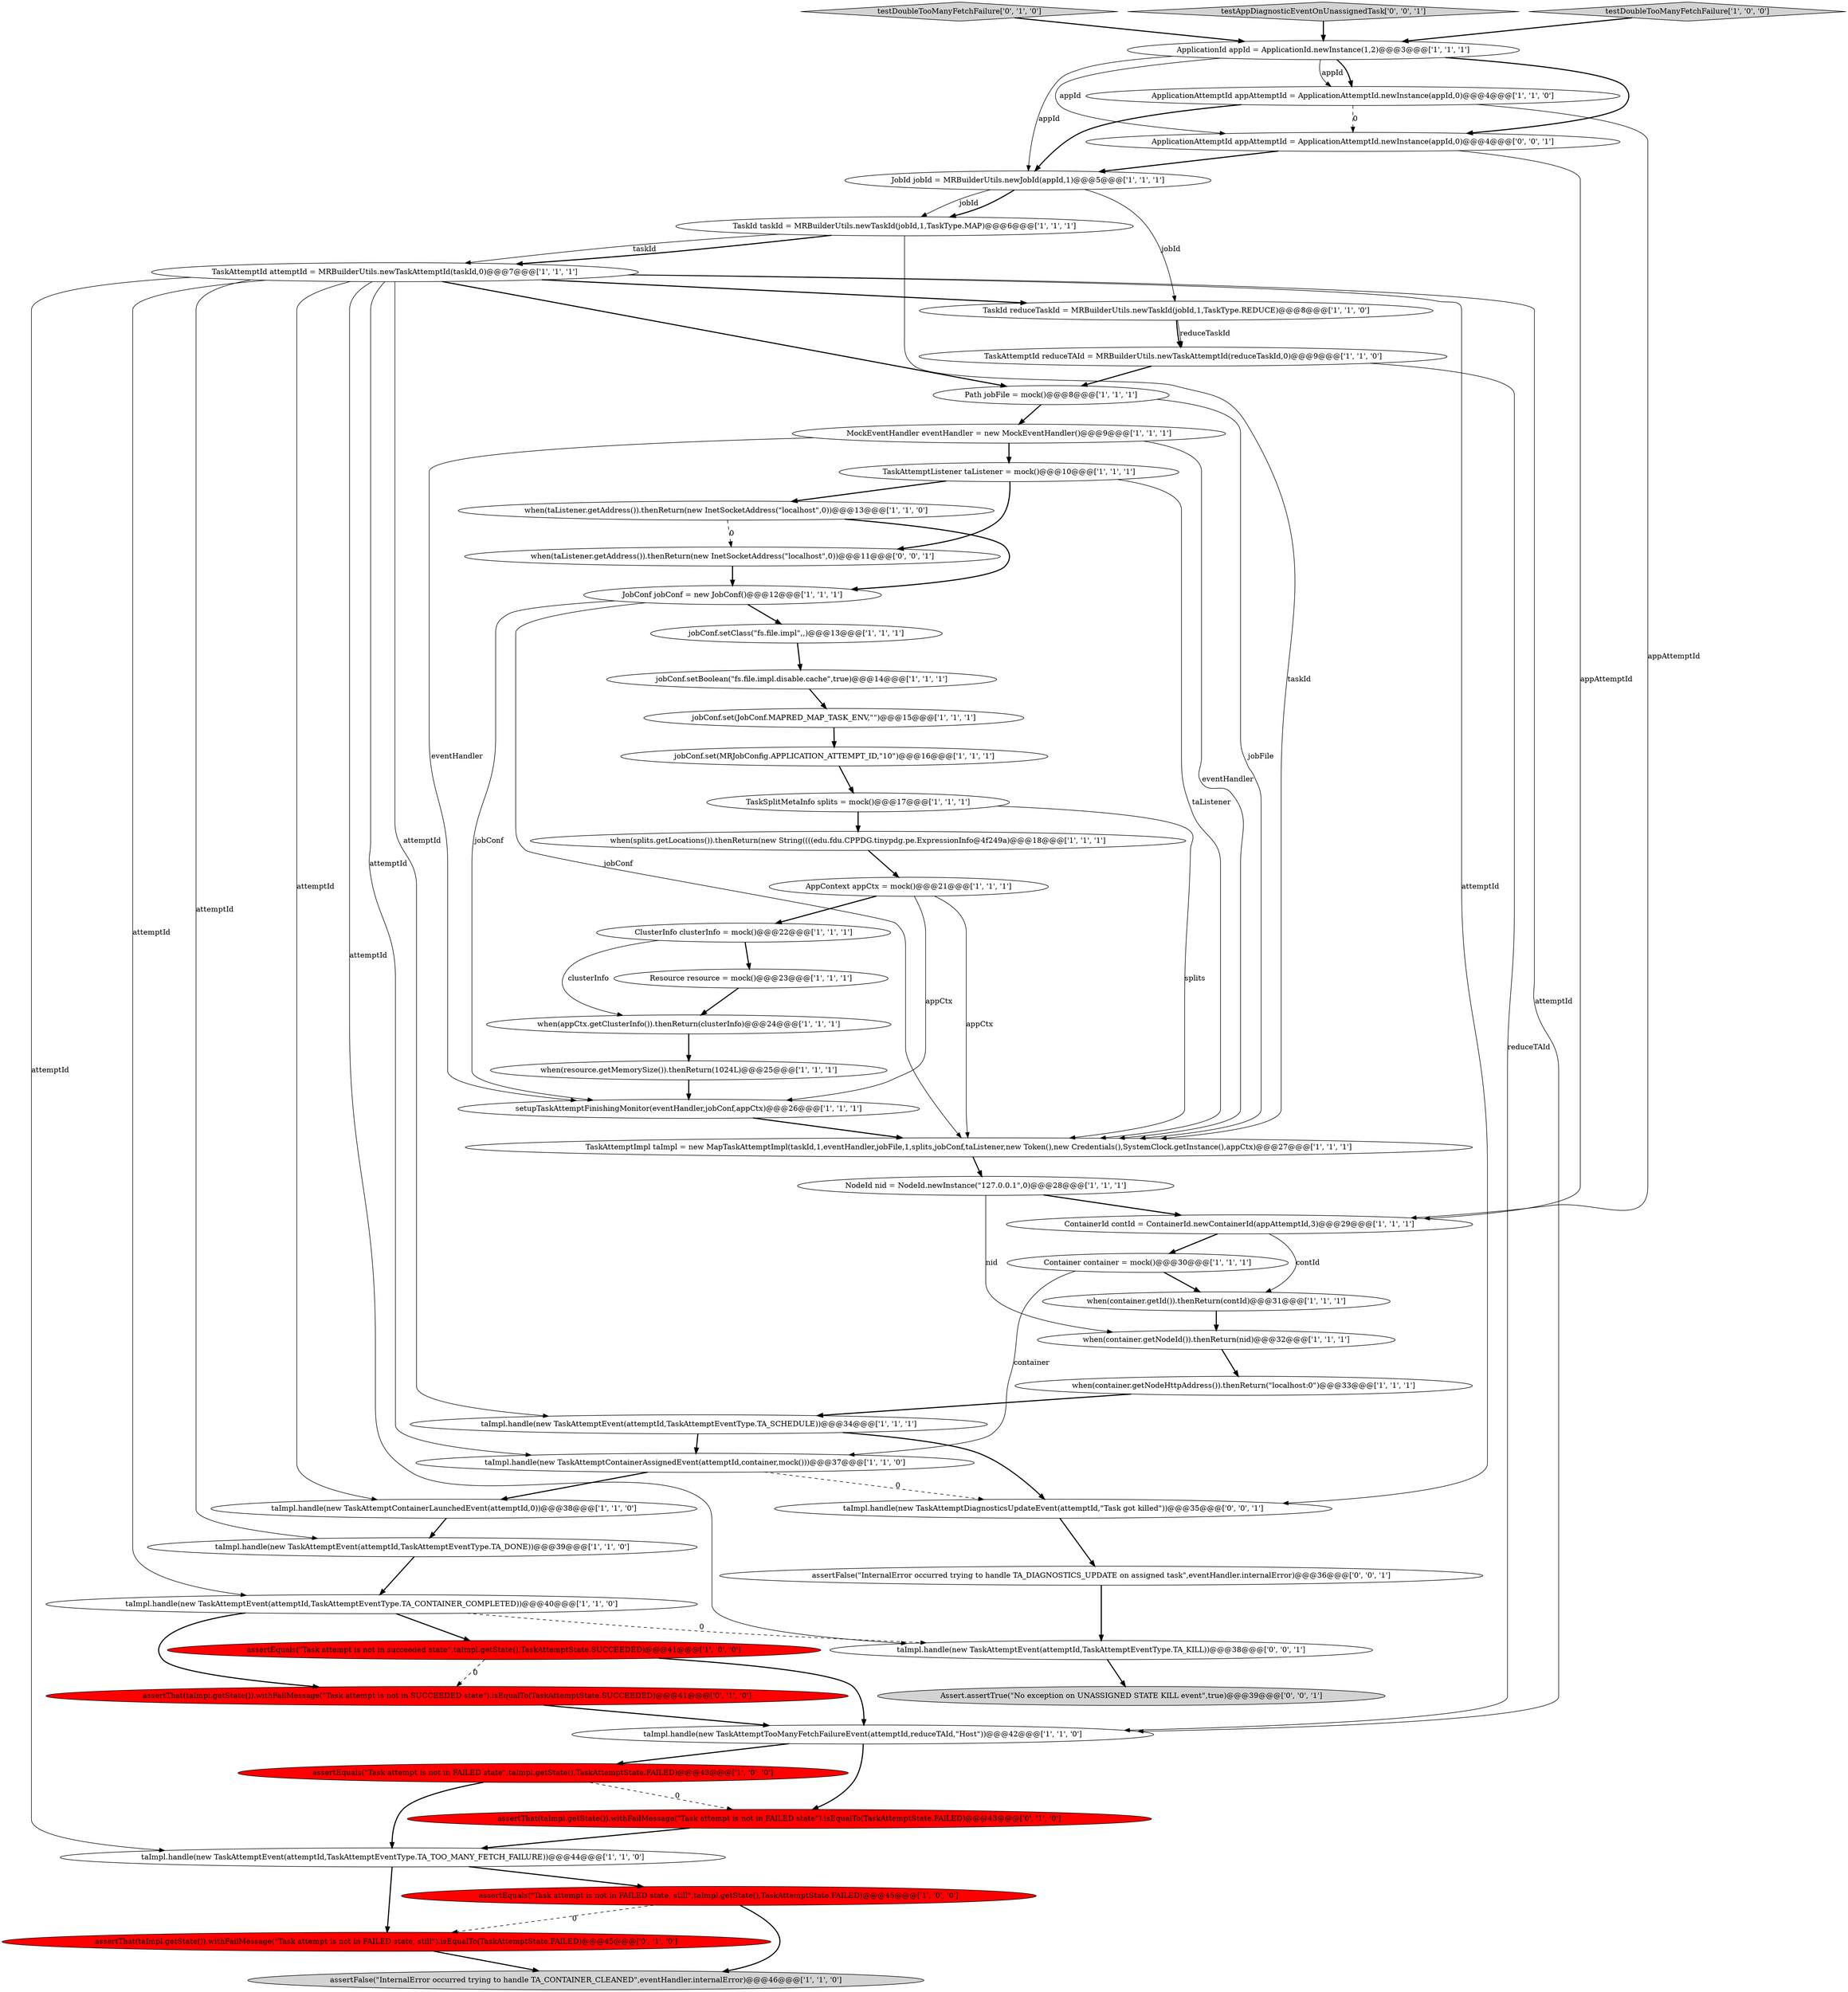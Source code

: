 digraph {
12 [style = filled, label = "when(container.getNodeHttpAddress()).thenReturn(\"localhost:0\")@@@33@@@['1', '1', '1']", fillcolor = white, shape = ellipse image = "AAA0AAABBB1BBB"];
8 [style = filled, label = "ApplicationAttemptId appAttemptId = ApplicationAttemptId.newInstance(appId,0)@@@4@@@['1', '1', '0']", fillcolor = white, shape = ellipse image = "AAA0AAABBB1BBB"];
31 [style = filled, label = "TaskId taskId = MRBuilderUtils.newTaskId(jobId,1,TaskType.MAP)@@@6@@@['1', '1', '1']", fillcolor = white, shape = ellipse image = "AAA0AAABBB1BBB"];
25 [style = filled, label = "when(splits.getLocations()).thenReturn(new String((((edu.fdu.CPPDG.tinypdg.pe.ExpressionInfo@4f249a)@@@18@@@['1', '1', '1']", fillcolor = white, shape = ellipse image = "AAA0AAABBB1BBB"];
36 [style = filled, label = "jobConf.setBoolean(\"fs.file.impl.disable.cache\",true)@@@14@@@['1', '1', '1']", fillcolor = white, shape = ellipse image = "AAA0AAABBB1BBB"];
51 [style = filled, label = "Assert.assertTrue(\"No exception on UNASSIGNED STATE KILL event\",true)@@@39@@@['0', '0', '1']", fillcolor = lightgray, shape = ellipse image = "AAA0AAABBB3BBB"];
46 [style = filled, label = "testDoubleTooManyFetchFailure['0', '1', '0']", fillcolor = lightgray, shape = diamond image = "AAA0AAABBB2BBB"];
0 [style = filled, label = "MockEventHandler eventHandler = new MockEventHandler()@@@9@@@['1', '1', '1']", fillcolor = white, shape = ellipse image = "AAA0AAABBB1BBB"];
42 [style = filled, label = "taImpl.handle(new TaskAttemptEvent(attemptId,TaskAttemptEventType.TA_CONTAINER_COMPLETED))@@@40@@@['1', '1', '0']", fillcolor = white, shape = ellipse image = "AAA0AAABBB1BBB"];
49 [style = filled, label = "assertFalse(\"InternalError occurred trying to handle TA_DIAGNOSTICS_UPDATE on assigned task\",eventHandler.internalError)@@@36@@@['0', '0', '1']", fillcolor = white, shape = ellipse image = "AAA0AAABBB3BBB"];
14 [style = filled, label = "TaskSplitMetaInfo splits = mock()@@@17@@@['1', '1', '1']", fillcolor = white, shape = ellipse image = "AAA0AAABBB1BBB"];
33 [style = filled, label = "NodeId nid = NodeId.newInstance(\"127.0.0.1\",0)@@@28@@@['1', '1', '1']", fillcolor = white, shape = ellipse image = "AAA0AAABBB1BBB"];
34 [style = filled, label = "ApplicationId appId = ApplicationId.newInstance(1,2)@@@3@@@['1', '1', '1']", fillcolor = white, shape = ellipse image = "AAA0AAABBB1BBB"];
40 [style = filled, label = "ClusterInfo clusterInfo = mock()@@@22@@@['1', '1', '1']", fillcolor = white, shape = ellipse image = "AAA0AAABBB1BBB"];
26 [style = filled, label = "when(container.getId()).thenReturn(contId)@@@31@@@['1', '1', '1']", fillcolor = white, shape = ellipse image = "AAA0AAABBB1BBB"];
5 [style = filled, label = "ContainerId contId = ContainerId.newContainerId(appAttemptId,3)@@@29@@@['1', '1', '1']", fillcolor = white, shape = ellipse image = "AAA0AAABBB1BBB"];
23 [style = filled, label = "Container container = mock()@@@30@@@['1', '1', '1']", fillcolor = white, shape = ellipse image = "AAA0AAABBB1BBB"];
32 [style = filled, label = "when(appCtx.getClusterInfo()).thenReturn(clusterInfo)@@@24@@@['1', '1', '1']", fillcolor = white, shape = ellipse image = "AAA0AAABBB1BBB"];
53 [style = filled, label = "when(taListener.getAddress()).thenReturn(new InetSocketAddress(\"localhost\",0))@@@11@@@['0', '0', '1']", fillcolor = white, shape = ellipse image = "AAA0AAABBB3BBB"];
18 [style = filled, label = "taImpl.handle(new TaskAttemptContainerLaunchedEvent(attemptId,0))@@@38@@@['1', '1', '0']", fillcolor = white, shape = ellipse image = "AAA0AAABBB1BBB"];
20 [style = filled, label = "TaskAttemptListener taListener = mock()@@@10@@@['1', '1', '1']", fillcolor = white, shape = ellipse image = "AAA0AAABBB1BBB"];
15 [style = filled, label = "JobConf jobConf = new JobConf()@@@12@@@['1', '1', '1']", fillcolor = white, shape = ellipse image = "AAA0AAABBB1BBB"];
35 [style = filled, label = "Path jobFile = mock()@@@8@@@['1', '1', '1']", fillcolor = white, shape = ellipse image = "AAA0AAABBB1BBB"];
30 [style = filled, label = "taImpl.handle(new TaskAttemptContainerAssignedEvent(attemptId,container,mock()))@@@37@@@['1', '1', '0']", fillcolor = white, shape = ellipse image = "AAA0AAABBB1BBB"];
3 [style = filled, label = "when(resource.getMemorySize()).thenReturn(1024L)@@@25@@@['1', '1', '1']", fillcolor = white, shape = ellipse image = "AAA0AAABBB1BBB"];
24 [style = filled, label = "assertFalse(\"InternalError occurred trying to handle TA_CONTAINER_CLEANED\",eventHandler.internalError)@@@46@@@['1', '1', '0']", fillcolor = lightgray, shape = ellipse image = "AAA0AAABBB1BBB"];
22 [style = filled, label = "taImpl.handle(new TaskAttemptEvent(attemptId,TaskAttemptEventType.TA_TOO_MANY_FETCH_FAILURE))@@@44@@@['1', '1', '0']", fillcolor = white, shape = ellipse image = "AAA0AAABBB1BBB"];
44 [style = filled, label = "assertThat(taImpl.getState()).withFailMessage(\"Task attempt is not in SUCCEEDED state\").isEqualTo(TaskAttemptState.SUCCEEDED)@@@41@@@['0', '1', '0']", fillcolor = red, shape = ellipse image = "AAA1AAABBB2BBB"];
47 [style = filled, label = "taImpl.handle(new TaskAttemptEvent(attemptId,TaskAttemptEventType.TA_KILL))@@@38@@@['0', '0', '1']", fillcolor = white, shape = ellipse image = "AAA0AAABBB3BBB"];
41 [style = filled, label = "jobConf.set(JobConf.MAPRED_MAP_TASK_ENV,\"\")@@@15@@@['1', '1', '1']", fillcolor = white, shape = ellipse image = "AAA0AAABBB1BBB"];
6 [style = filled, label = "TaskId reduceTaskId = MRBuilderUtils.newTaskId(jobId,1,TaskType.REDUCE)@@@8@@@['1', '1', '0']", fillcolor = white, shape = ellipse image = "AAA0AAABBB1BBB"];
28 [style = filled, label = "jobConf.set(MRJobConfig.APPLICATION_ATTEMPT_ID,\"10\")@@@16@@@['1', '1', '1']", fillcolor = white, shape = ellipse image = "AAA0AAABBB1BBB"];
9 [style = filled, label = "when(container.getNodeId()).thenReturn(nid)@@@32@@@['1', '1', '1']", fillcolor = white, shape = ellipse image = "AAA0AAABBB1BBB"];
17 [style = filled, label = "taImpl.handle(new TaskAttemptEvent(attemptId,TaskAttemptEventType.TA_DONE))@@@39@@@['1', '1', '0']", fillcolor = white, shape = ellipse image = "AAA0AAABBB1BBB"];
27 [style = filled, label = "assertEquals(\"Task attempt is not in succeeded state\",taImpl.getState(),TaskAttemptState.SUCCEEDED)@@@41@@@['1', '0', '0']", fillcolor = red, shape = ellipse image = "AAA1AAABBB1BBB"];
2 [style = filled, label = "TaskAttemptId attemptId = MRBuilderUtils.newTaskAttemptId(taskId,0)@@@7@@@['1', '1', '1']", fillcolor = white, shape = ellipse image = "AAA0AAABBB1BBB"];
48 [style = filled, label = "testAppDiagnosticEventOnUnassignedTask['0', '0', '1']", fillcolor = lightgray, shape = diamond image = "AAA0AAABBB3BBB"];
7 [style = filled, label = "testDoubleTooManyFetchFailure['1', '0', '0']", fillcolor = lightgray, shape = diamond image = "AAA0AAABBB1BBB"];
45 [style = filled, label = "assertThat(taImpl.getState()).withFailMessage(\"Task attempt is not in FAILED state, still\").isEqualTo(TaskAttemptState.FAILED)@@@45@@@['0', '1', '0']", fillcolor = red, shape = ellipse image = "AAA1AAABBB2BBB"];
37 [style = filled, label = "assertEquals(\"Task attempt is not in FAILED state, still\",taImpl.getState(),TaskAttemptState.FAILED)@@@45@@@['1', '0', '0']", fillcolor = red, shape = ellipse image = "AAA1AAABBB1BBB"];
16 [style = filled, label = "AppContext appCtx = mock()@@@21@@@['1', '1', '1']", fillcolor = white, shape = ellipse image = "AAA0AAABBB1BBB"];
29 [style = filled, label = "setupTaskAttemptFinishingMonitor(eventHandler,jobConf,appCtx)@@@26@@@['1', '1', '1']", fillcolor = white, shape = ellipse image = "AAA0AAABBB1BBB"];
10 [style = filled, label = "JobId jobId = MRBuilderUtils.newJobId(appId,1)@@@5@@@['1', '1', '1']", fillcolor = white, shape = ellipse image = "AAA0AAABBB1BBB"];
52 [style = filled, label = "taImpl.handle(new TaskAttemptDiagnosticsUpdateEvent(attemptId,\"Task got killed\"))@@@35@@@['0', '0', '1']", fillcolor = white, shape = ellipse image = "AAA0AAABBB3BBB"];
19 [style = filled, label = "TaskAttemptId reduceTAId = MRBuilderUtils.newTaskAttemptId(reduceTaskId,0)@@@9@@@['1', '1', '0']", fillcolor = white, shape = ellipse image = "AAA0AAABBB1BBB"];
21 [style = filled, label = "taImpl.handle(new TaskAttemptEvent(attemptId,TaskAttemptEventType.TA_SCHEDULE))@@@34@@@['1', '1', '1']", fillcolor = white, shape = ellipse image = "AAA0AAABBB1BBB"];
43 [style = filled, label = "assertThat(taImpl.getState()).withFailMessage(\"Task attempt is not in FAILED state\").isEqualTo(TaskAttemptState.FAILED)@@@43@@@['0', '1', '0']", fillcolor = red, shape = ellipse image = "AAA1AAABBB2BBB"];
1 [style = filled, label = "jobConf.setClass(\"fs.file.impl\",,)@@@13@@@['1', '1', '1']", fillcolor = white, shape = ellipse image = "AAA0AAABBB1BBB"];
38 [style = filled, label = "assertEquals(\"Task attempt is not in FAILED state\",taImpl.getState(),TaskAttemptState.FAILED)@@@43@@@['1', '0', '0']", fillcolor = red, shape = ellipse image = "AAA1AAABBB1BBB"];
11 [style = filled, label = "TaskAttemptImpl taImpl = new MapTaskAttemptImpl(taskId,1,eventHandler,jobFile,1,splits,jobConf,taListener,new Token(),new Credentials(),SystemClock.getInstance(),appCtx)@@@27@@@['1', '1', '1']", fillcolor = white, shape = ellipse image = "AAA0AAABBB1BBB"];
39 [style = filled, label = "Resource resource = mock()@@@23@@@['1', '1', '1']", fillcolor = white, shape = ellipse image = "AAA0AAABBB1BBB"];
50 [style = filled, label = "ApplicationAttemptId appAttemptId = ApplicationAttemptId.newInstance(appId,0)@@@4@@@['0', '0', '1']", fillcolor = white, shape = ellipse image = "AAA0AAABBB3BBB"];
4 [style = filled, label = "taImpl.handle(new TaskAttemptTooManyFetchFailureEvent(attemptId,reduceTAId,\"Host\"))@@@42@@@['1', '1', '0']", fillcolor = white, shape = ellipse image = "AAA0AAABBB1BBB"];
13 [style = filled, label = "when(taListener.getAddress()).thenReturn(new InetSocketAddress(\"localhost\",0))@@@13@@@['1', '1', '0']", fillcolor = white, shape = ellipse image = "AAA0AAABBB1BBB"];
2->35 [style = bold, label=""];
8->10 [style = bold, label=""];
14->25 [style = bold, label=""];
46->34 [style = bold, label=""];
2->6 [style = bold, label=""];
22->37 [style = bold, label=""];
26->9 [style = bold, label=""];
21->52 [style = bold, label=""];
21->30 [style = bold, label=""];
34->50 [style = bold, label=""];
30->18 [style = bold, label=""];
45->24 [style = bold, label=""];
19->4 [style = solid, label="reduceTAId"];
28->14 [style = bold, label=""];
41->28 [style = bold, label=""];
2->47 [style = solid, label="attemptId"];
30->52 [style = dashed, label="0"];
42->44 [style = bold, label=""];
2->30 [style = solid, label="attemptId"];
50->10 [style = bold, label=""];
47->51 [style = bold, label=""];
11->33 [style = bold, label=""];
32->3 [style = bold, label=""];
48->34 [style = bold, label=""];
16->40 [style = bold, label=""];
6->19 [style = solid, label="reduceTaskId"];
4->38 [style = bold, label=""];
10->31 [style = bold, label=""];
36->41 [style = bold, label=""];
5->23 [style = bold, label=""];
12->21 [style = bold, label=""];
31->2 [style = solid, label="taskId"];
31->2 [style = bold, label=""];
20->11 [style = solid, label="taListener"];
34->8 [style = bold, label=""];
17->42 [style = bold, label=""];
34->8 [style = solid, label="appId"];
0->29 [style = solid, label="eventHandler"];
35->0 [style = bold, label=""];
8->50 [style = dashed, label="0"];
33->9 [style = solid, label="nid"];
44->4 [style = bold, label=""];
40->32 [style = solid, label="clusterInfo"];
43->22 [style = bold, label=""];
0->20 [style = bold, label=""];
13->15 [style = bold, label=""];
50->5 [style = solid, label="appAttemptId"];
35->11 [style = solid, label="jobFile"];
16->29 [style = solid, label="appCtx"];
3->29 [style = bold, label=""];
29->11 [style = bold, label=""];
2->52 [style = solid, label="attemptId"];
20->13 [style = bold, label=""];
37->24 [style = bold, label=""];
22->45 [style = bold, label=""];
10->31 [style = solid, label="jobId"];
16->11 [style = solid, label="appCtx"];
33->5 [style = bold, label=""];
38->43 [style = dashed, label="0"];
25->16 [style = bold, label=""];
2->42 [style = solid, label="attemptId"];
2->21 [style = solid, label="attemptId"];
40->39 [style = bold, label=""];
2->22 [style = solid, label="attemptId"];
13->53 [style = dashed, label="0"];
19->35 [style = bold, label=""];
39->32 [style = bold, label=""];
42->27 [style = bold, label=""];
27->44 [style = dashed, label="0"];
9->12 [style = bold, label=""];
8->5 [style = solid, label="appAttemptId"];
31->11 [style = solid, label="taskId"];
10->6 [style = solid, label="jobId"];
15->1 [style = bold, label=""];
34->50 [style = solid, label="appId"];
4->43 [style = bold, label=""];
52->49 [style = bold, label=""];
42->47 [style = dashed, label="0"];
23->26 [style = bold, label=""];
18->17 [style = bold, label=""];
2->18 [style = solid, label="attemptId"];
6->19 [style = bold, label=""];
2->17 [style = solid, label="attemptId"];
20->53 [style = bold, label=""];
2->4 [style = solid, label="attemptId"];
1->36 [style = bold, label=""];
15->11 [style = solid, label="jobConf"];
49->47 [style = bold, label=""];
5->26 [style = solid, label="contId"];
34->10 [style = solid, label="appId"];
37->45 [style = dashed, label="0"];
27->4 [style = bold, label=""];
14->11 [style = solid, label="splits"];
7->34 [style = bold, label=""];
0->11 [style = solid, label="eventHandler"];
15->29 [style = solid, label="jobConf"];
53->15 [style = bold, label=""];
38->22 [style = bold, label=""];
23->30 [style = solid, label="container"];
}
